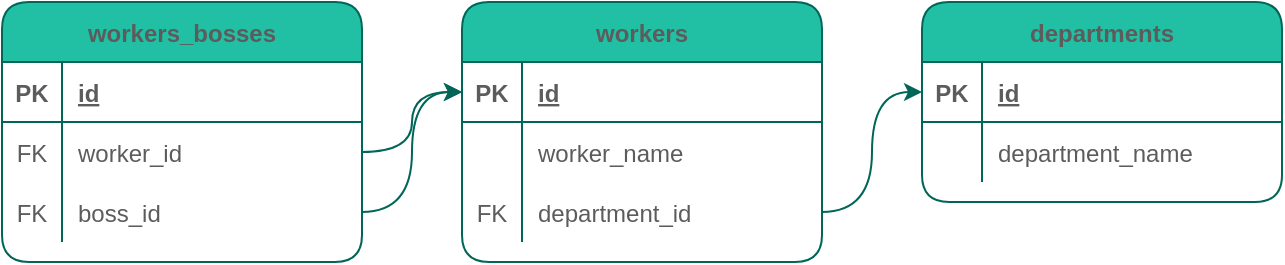 <mxfile version="20.2.2" type="device"><diagram id="DFlrgaU6vtJ1YVdE8prO" name="Page-1"><mxGraphModel dx="946" dy="535" grid="0" gridSize="10" guides="1" tooltips="1" connect="1" arrows="1" fold="1" page="1" pageScale="1" pageWidth="827" pageHeight="1169" background="#ffffff" math="0" shadow="0"><root><mxCell id="0"/><mxCell id="1" parent="0"/><mxCell id="AUBrxEeIpBqgD-uC7Izx-1" value="workers" style="shape=table;startSize=30;container=1;collapsible=1;childLayout=tableLayout;fixedRows=1;rowLines=0;fontStyle=1;align=center;resizeLast=1;fillColor=#21C0A5;strokeColor=#006658;fontColor=#5C5C5C;rounded=1;" vertex="1" parent="1"><mxGeometry x="270" y="220" width="180" height="130" as="geometry"/></mxCell><mxCell id="AUBrxEeIpBqgD-uC7Izx-2" value="" style="shape=tableRow;horizontal=0;startSize=0;swimlaneHead=0;swimlaneBody=0;fillColor=none;collapsible=0;dropTarget=0;points=[[0,0.5],[1,0.5]];portConstraint=eastwest;top=0;left=0;right=0;bottom=1;strokeColor=#006658;fontColor=#5C5C5C;rounded=1;" vertex="1" parent="AUBrxEeIpBqgD-uC7Izx-1"><mxGeometry y="30" width="180" height="30" as="geometry"/></mxCell><mxCell id="AUBrxEeIpBqgD-uC7Izx-3" value="PK" style="shape=partialRectangle;connectable=0;fillColor=none;top=0;left=0;bottom=0;right=0;fontStyle=1;overflow=hidden;strokeColor=#006658;fontColor=#5C5C5C;rounded=1;" vertex="1" parent="AUBrxEeIpBqgD-uC7Izx-2"><mxGeometry width="30" height="30" as="geometry"><mxRectangle width="30" height="30" as="alternateBounds"/></mxGeometry></mxCell><mxCell id="AUBrxEeIpBqgD-uC7Izx-4" value="id" style="shape=partialRectangle;connectable=0;fillColor=none;top=0;left=0;bottom=0;right=0;align=left;spacingLeft=6;fontStyle=5;overflow=hidden;strokeColor=#006658;fontColor=#5C5C5C;rounded=1;" vertex="1" parent="AUBrxEeIpBqgD-uC7Izx-2"><mxGeometry x="30" width="150" height="30" as="geometry"><mxRectangle width="150" height="30" as="alternateBounds"/></mxGeometry></mxCell><mxCell id="AUBrxEeIpBqgD-uC7Izx-5" value="" style="shape=tableRow;horizontal=0;startSize=0;swimlaneHead=0;swimlaneBody=0;fillColor=none;collapsible=0;dropTarget=0;points=[[0,0.5],[1,0.5]];portConstraint=eastwest;top=0;left=0;right=0;bottom=0;strokeColor=#006658;fontColor=#5C5C5C;rounded=1;" vertex="1" parent="AUBrxEeIpBqgD-uC7Izx-1"><mxGeometry y="60" width="180" height="30" as="geometry"/></mxCell><mxCell id="AUBrxEeIpBqgD-uC7Izx-6" value="" style="shape=partialRectangle;connectable=0;fillColor=none;top=0;left=0;bottom=0;right=0;editable=1;overflow=hidden;strokeColor=#006658;fontColor=#5C5C5C;rounded=1;" vertex="1" parent="AUBrxEeIpBqgD-uC7Izx-5"><mxGeometry width="30" height="30" as="geometry"><mxRectangle width="30" height="30" as="alternateBounds"/></mxGeometry></mxCell><mxCell id="AUBrxEeIpBqgD-uC7Izx-7" value="worker_name" style="shape=partialRectangle;connectable=0;fillColor=none;top=0;left=0;bottom=0;right=0;align=left;spacingLeft=6;overflow=hidden;strokeColor=#006658;fontColor=#5C5C5C;rounded=1;" vertex="1" parent="AUBrxEeIpBqgD-uC7Izx-5"><mxGeometry x="30" width="150" height="30" as="geometry"><mxRectangle width="150" height="30" as="alternateBounds"/></mxGeometry></mxCell><mxCell id="AUBrxEeIpBqgD-uC7Izx-8" value="" style="shape=tableRow;horizontal=0;startSize=0;swimlaneHead=0;swimlaneBody=0;fillColor=none;collapsible=0;dropTarget=0;points=[[0,0.5],[1,0.5]];portConstraint=eastwest;top=0;left=0;right=0;bottom=0;strokeColor=#006658;fontColor=#5C5C5C;rounded=1;" vertex="1" parent="AUBrxEeIpBqgD-uC7Izx-1"><mxGeometry y="90" width="180" height="30" as="geometry"/></mxCell><mxCell id="AUBrxEeIpBqgD-uC7Izx-9" value="FK" style="shape=partialRectangle;connectable=0;fillColor=none;top=0;left=0;bottom=0;right=0;editable=1;overflow=hidden;strokeColor=#006658;fontColor=#5C5C5C;rounded=1;" vertex="1" parent="AUBrxEeIpBqgD-uC7Izx-8"><mxGeometry width="30" height="30" as="geometry"><mxRectangle width="30" height="30" as="alternateBounds"/></mxGeometry></mxCell><mxCell id="AUBrxEeIpBqgD-uC7Izx-10" value="department_id" style="shape=partialRectangle;connectable=0;fillColor=none;top=0;left=0;bottom=0;right=0;align=left;spacingLeft=6;overflow=hidden;strokeColor=#006658;fontColor=#5C5C5C;rounded=1;" vertex="1" parent="AUBrxEeIpBqgD-uC7Izx-8"><mxGeometry x="30" width="150" height="30" as="geometry"><mxRectangle width="150" height="30" as="alternateBounds"/></mxGeometry></mxCell><mxCell id="AUBrxEeIpBqgD-uC7Izx-14" value="departments" style="shape=table;startSize=30;container=1;collapsible=1;childLayout=tableLayout;fixedRows=1;rowLines=0;fontStyle=1;align=center;resizeLast=1;fillColor=#21C0A5;strokeColor=#006658;fontColor=#5C5C5C;rounded=1;" vertex="1" parent="1"><mxGeometry x="500" y="220" width="180" height="100" as="geometry"/></mxCell><mxCell id="AUBrxEeIpBqgD-uC7Izx-15" value="" style="shape=tableRow;horizontal=0;startSize=0;swimlaneHead=0;swimlaneBody=0;fillColor=none;collapsible=0;dropTarget=0;points=[[0,0.5],[1,0.5]];portConstraint=eastwest;top=0;left=0;right=0;bottom=1;strokeColor=#006658;fontColor=#5C5C5C;rounded=1;" vertex="1" parent="AUBrxEeIpBqgD-uC7Izx-14"><mxGeometry y="30" width="180" height="30" as="geometry"/></mxCell><mxCell id="AUBrxEeIpBqgD-uC7Izx-16" value="PK" style="shape=partialRectangle;connectable=0;fillColor=none;top=0;left=0;bottom=0;right=0;fontStyle=1;overflow=hidden;strokeColor=#006658;fontColor=#5C5C5C;rounded=1;" vertex="1" parent="AUBrxEeIpBqgD-uC7Izx-15"><mxGeometry width="30" height="30" as="geometry"><mxRectangle width="30" height="30" as="alternateBounds"/></mxGeometry></mxCell><mxCell id="AUBrxEeIpBqgD-uC7Izx-17" value="id" style="shape=partialRectangle;connectable=0;fillColor=none;top=0;left=0;bottom=0;right=0;align=left;spacingLeft=6;fontStyle=5;overflow=hidden;strokeColor=#006658;fontColor=#5C5C5C;rounded=1;" vertex="1" parent="AUBrxEeIpBqgD-uC7Izx-15"><mxGeometry x="30" width="150" height="30" as="geometry"><mxRectangle width="150" height="30" as="alternateBounds"/></mxGeometry></mxCell><mxCell id="AUBrxEeIpBqgD-uC7Izx-18" value="" style="shape=tableRow;horizontal=0;startSize=0;swimlaneHead=0;swimlaneBody=0;fillColor=none;collapsible=0;dropTarget=0;points=[[0,0.5],[1,0.5]];portConstraint=eastwest;top=0;left=0;right=0;bottom=0;strokeColor=#006658;fontColor=#5C5C5C;rounded=1;" vertex="1" parent="AUBrxEeIpBqgD-uC7Izx-14"><mxGeometry y="60" width="180" height="30" as="geometry"/></mxCell><mxCell id="AUBrxEeIpBqgD-uC7Izx-19" value="" style="shape=partialRectangle;connectable=0;fillColor=none;top=0;left=0;bottom=0;right=0;editable=1;overflow=hidden;strokeColor=#006658;fontColor=#5C5C5C;rounded=1;" vertex="1" parent="AUBrxEeIpBqgD-uC7Izx-18"><mxGeometry width="30" height="30" as="geometry"><mxRectangle width="30" height="30" as="alternateBounds"/></mxGeometry></mxCell><mxCell id="AUBrxEeIpBqgD-uC7Izx-20" value="department_name" style="shape=partialRectangle;connectable=0;fillColor=none;top=0;left=0;bottom=0;right=0;align=left;spacingLeft=6;overflow=hidden;strokeColor=#006658;fontColor=#5C5C5C;rounded=1;" vertex="1" parent="AUBrxEeIpBqgD-uC7Izx-18"><mxGeometry x="30" width="150" height="30" as="geometry"><mxRectangle width="150" height="30" as="alternateBounds"/></mxGeometry></mxCell><mxCell id="AUBrxEeIpBqgD-uC7Izx-27" style="edgeStyle=orthogonalEdgeStyle;rounded=1;orthogonalLoop=1;jettySize=auto;html=1;strokeColor=#006658;fontColor=#5C5C5C;curved=1;" edge="1" parent="1" source="AUBrxEeIpBqgD-uC7Izx-8" target="AUBrxEeIpBqgD-uC7Izx-15"><mxGeometry relative="1" as="geometry"/></mxCell><mxCell id="AUBrxEeIpBqgD-uC7Izx-28" value="workers_bosses" style="shape=table;startSize=30;container=1;collapsible=1;childLayout=tableLayout;fixedRows=1;rowLines=0;fontStyle=1;align=center;resizeLast=1;fillColor=#21C0A5;strokeColor=#006658;fontColor=#5C5C5C;rounded=1;" vertex="1" parent="1"><mxGeometry x="40" y="220" width="180" height="130" as="geometry"/></mxCell><mxCell id="AUBrxEeIpBqgD-uC7Izx-29" value="" style="shape=tableRow;horizontal=0;startSize=0;swimlaneHead=0;swimlaneBody=0;fillColor=none;collapsible=0;dropTarget=0;points=[[0,0.5],[1,0.5]];portConstraint=eastwest;top=0;left=0;right=0;bottom=1;strokeColor=#006658;fontColor=#5C5C5C;rounded=1;" vertex="1" parent="AUBrxEeIpBqgD-uC7Izx-28"><mxGeometry y="30" width="180" height="30" as="geometry"/></mxCell><mxCell id="AUBrxEeIpBqgD-uC7Izx-30" value="PK" style="shape=partialRectangle;connectable=0;fillColor=none;top=0;left=0;bottom=0;right=0;fontStyle=1;overflow=hidden;strokeColor=#006658;fontColor=#5C5C5C;rounded=1;" vertex="1" parent="AUBrxEeIpBqgD-uC7Izx-29"><mxGeometry width="30" height="30" as="geometry"><mxRectangle width="30" height="30" as="alternateBounds"/></mxGeometry></mxCell><mxCell id="AUBrxEeIpBqgD-uC7Izx-31" value="id" style="shape=partialRectangle;connectable=0;fillColor=none;top=0;left=0;bottom=0;right=0;align=left;spacingLeft=6;fontStyle=5;overflow=hidden;strokeColor=#006658;fontColor=#5C5C5C;rounded=1;" vertex="1" parent="AUBrxEeIpBqgD-uC7Izx-29"><mxGeometry x="30" width="150" height="30" as="geometry"><mxRectangle width="150" height="30" as="alternateBounds"/></mxGeometry></mxCell><mxCell id="AUBrxEeIpBqgD-uC7Izx-32" value="" style="shape=tableRow;horizontal=0;startSize=0;swimlaneHead=0;swimlaneBody=0;fillColor=none;collapsible=0;dropTarget=0;points=[[0,0.5],[1,0.5]];portConstraint=eastwest;top=0;left=0;right=0;bottom=0;strokeColor=#006658;fontColor=#5C5C5C;rounded=1;" vertex="1" parent="AUBrxEeIpBqgD-uC7Izx-28"><mxGeometry y="60" width="180" height="30" as="geometry"/></mxCell><mxCell id="AUBrxEeIpBqgD-uC7Izx-33" value="FK" style="shape=partialRectangle;connectable=0;fillColor=none;top=0;left=0;bottom=0;right=0;editable=1;overflow=hidden;strokeColor=#006658;fontColor=#5C5C5C;rounded=1;" vertex="1" parent="AUBrxEeIpBqgD-uC7Izx-32"><mxGeometry width="30" height="30" as="geometry"><mxRectangle width="30" height="30" as="alternateBounds"/></mxGeometry></mxCell><mxCell id="AUBrxEeIpBqgD-uC7Izx-34" value="worker_id" style="shape=partialRectangle;connectable=0;fillColor=none;top=0;left=0;bottom=0;right=0;align=left;spacingLeft=6;overflow=hidden;strokeColor=#006658;fontColor=#5C5C5C;rounded=1;" vertex="1" parent="AUBrxEeIpBqgD-uC7Izx-32"><mxGeometry x="30" width="150" height="30" as="geometry"><mxRectangle width="150" height="30" as="alternateBounds"/></mxGeometry></mxCell><mxCell id="AUBrxEeIpBqgD-uC7Izx-35" value="" style="shape=tableRow;horizontal=0;startSize=0;swimlaneHead=0;swimlaneBody=0;fillColor=none;collapsible=0;dropTarget=0;points=[[0,0.5],[1,0.5]];portConstraint=eastwest;top=0;left=0;right=0;bottom=0;strokeColor=#006658;fontColor=#5C5C5C;rounded=1;" vertex="1" parent="AUBrxEeIpBqgD-uC7Izx-28"><mxGeometry y="90" width="180" height="30" as="geometry"/></mxCell><mxCell id="AUBrxEeIpBqgD-uC7Izx-36" value="FK" style="shape=partialRectangle;connectable=0;fillColor=none;top=0;left=0;bottom=0;right=0;editable=1;overflow=hidden;strokeColor=#006658;fontColor=#5C5C5C;rounded=1;" vertex="1" parent="AUBrxEeIpBqgD-uC7Izx-35"><mxGeometry width="30" height="30" as="geometry"><mxRectangle width="30" height="30" as="alternateBounds"/></mxGeometry></mxCell><mxCell id="AUBrxEeIpBqgD-uC7Izx-37" value="boss_id" style="shape=partialRectangle;connectable=0;fillColor=none;top=0;left=0;bottom=0;right=0;align=left;spacingLeft=6;overflow=hidden;strokeColor=#006658;fontColor=#5C5C5C;rounded=1;" vertex="1" parent="AUBrxEeIpBqgD-uC7Izx-35"><mxGeometry x="30" width="150" height="30" as="geometry"><mxRectangle width="150" height="30" as="alternateBounds"/></mxGeometry></mxCell><mxCell id="AUBrxEeIpBqgD-uC7Izx-41" style="edgeStyle=orthogonalEdgeStyle;rounded=1;orthogonalLoop=1;jettySize=auto;html=1;strokeColor=#006658;fontColor=#5C5C5C;curved=1;" edge="1" parent="1" source="AUBrxEeIpBqgD-uC7Izx-32" target="AUBrxEeIpBqgD-uC7Izx-2"><mxGeometry relative="1" as="geometry"/></mxCell><mxCell id="AUBrxEeIpBqgD-uC7Izx-42" style="edgeStyle=orthogonalEdgeStyle;rounded=1;orthogonalLoop=1;jettySize=auto;html=1;strokeColor=#006658;fontColor=#5C5C5C;curved=1;" edge="1" parent="1" source="AUBrxEeIpBqgD-uC7Izx-35" target="AUBrxEeIpBqgD-uC7Izx-2"><mxGeometry relative="1" as="geometry"/></mxCell></root></mxGraphModel></diagram></mxfile>